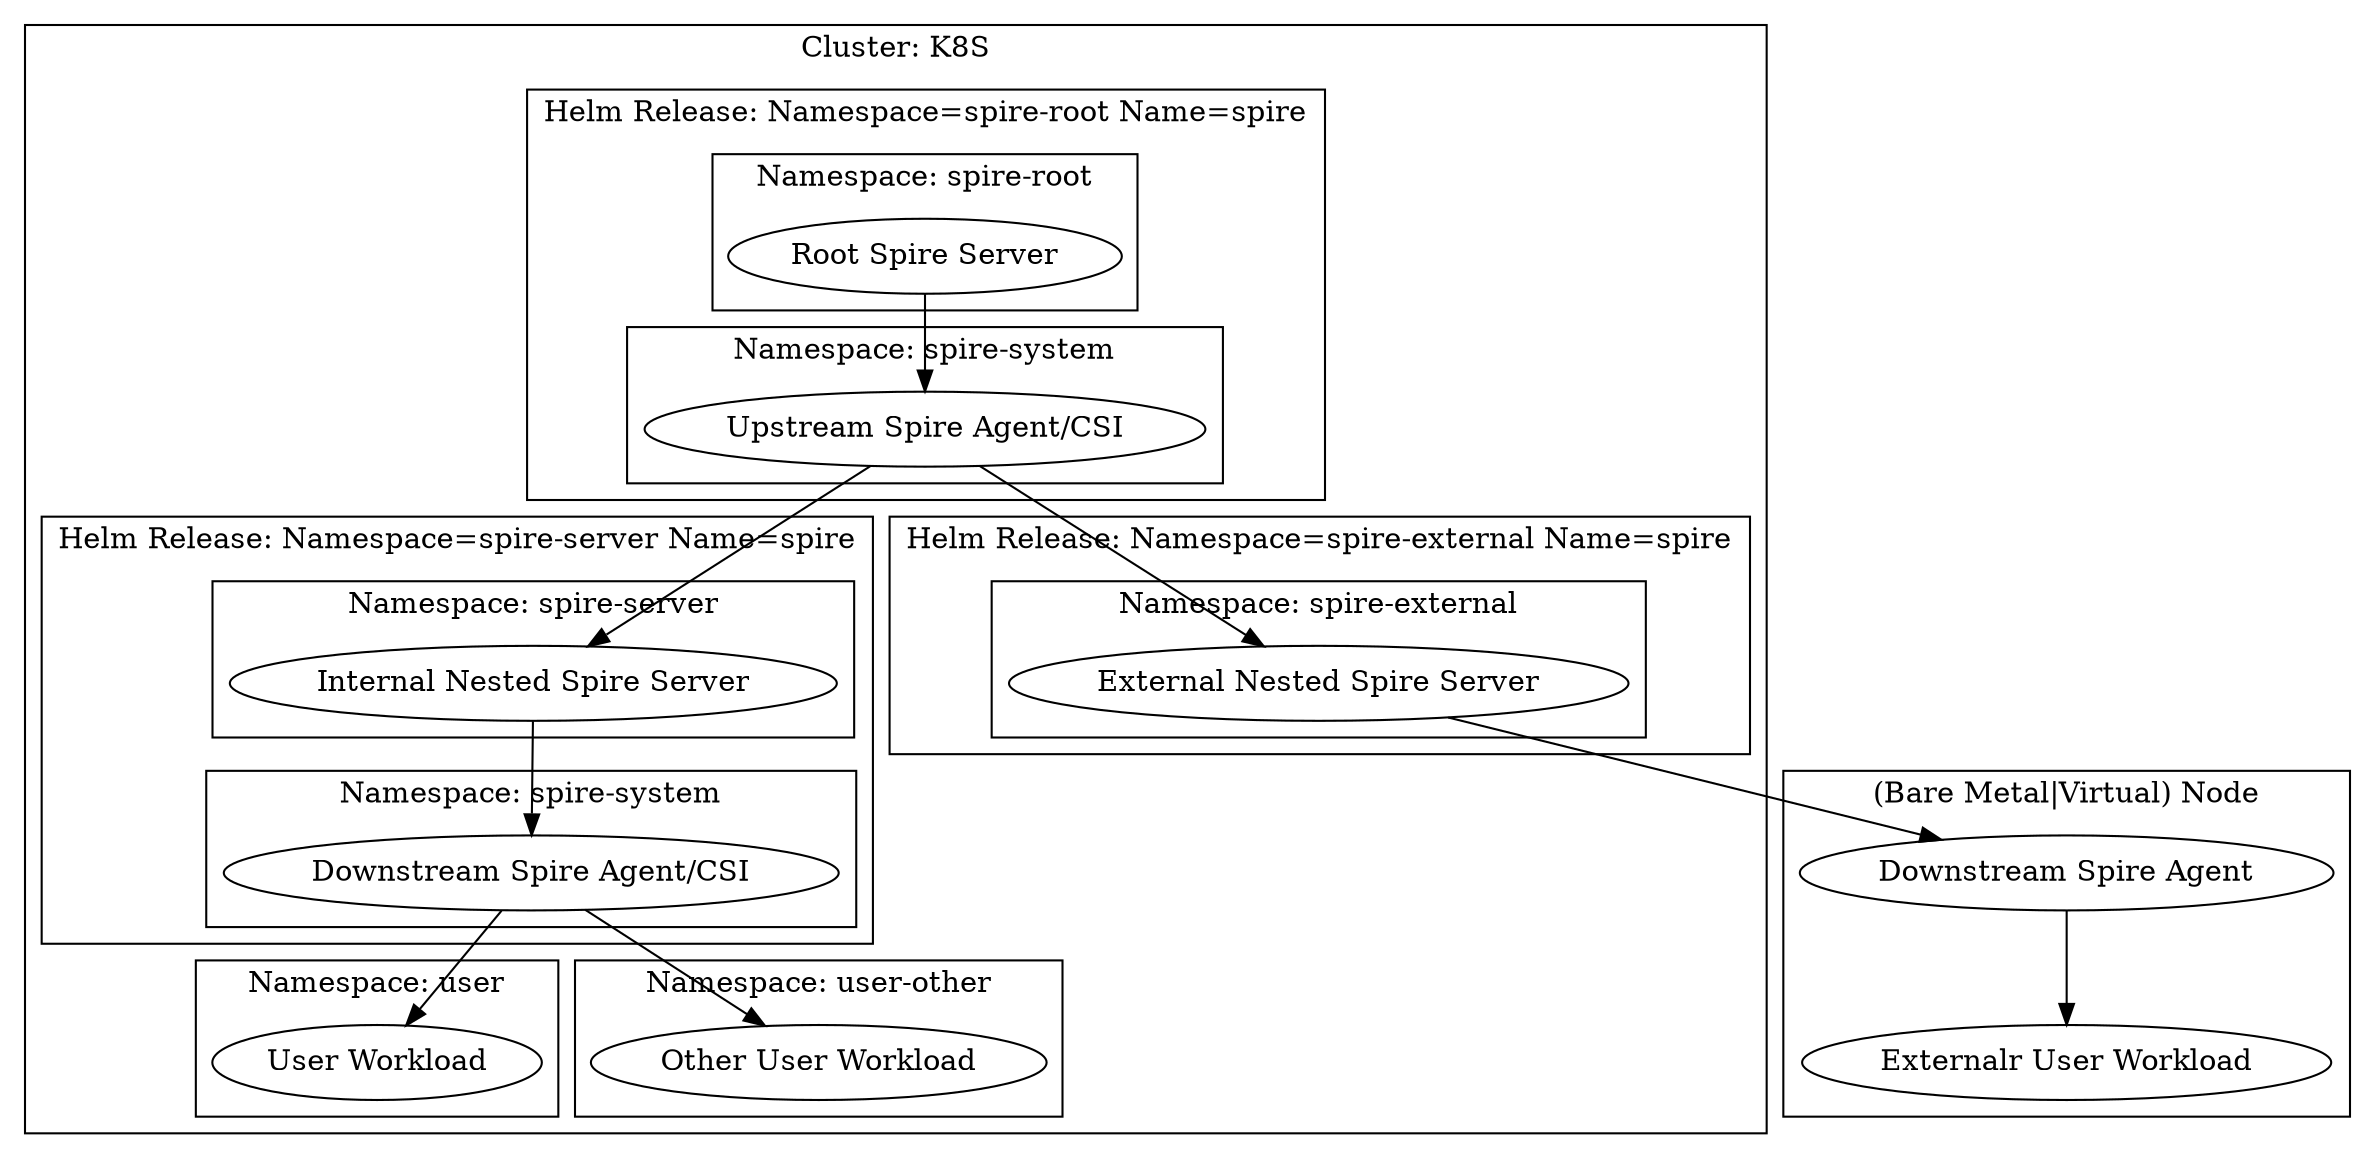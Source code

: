 digraph G {
  subgraph cluster_baremetal {
     label="(Bare Metal|Virtual) Node"
    spireDownstreamAgent3 [label="Downstream Spire Agent"];
    userWorkload3 [label="Externalr User Workload"];
  }
  subgraph cluster_k8s {
    label="Cluster: K8S";
    subgraph cluster_root_release {
      label="Helm Release: Namespace=spire-root Name=spire";
      subgraph cluster_ns_root {
        label="Namespace: spire-root"
        spireRoot [label="Root Spire Server"];
      }
      subgraph cluster_ns_1_system {
        label="Namespace: spire-system"
        spireUpstreamAgent1 [label="Upstream Spire Agent/CSI"];
      }
    }
    subgraph cluster_nested1_release {
      label="Helm Release: Namespace=spire-server Name=spire"
      subgraph cluster_ns_nested_server {
        label="Namespace: spire-server";
        spireServerNested1 [label="Internal Nested Spire Server"];
      }
      subgraph cluster_ns_nested_system {
        label="Namespace: spire-system";
        spireDownstreamAgent1 [label="Downstream Spire Agent/CSI"];
      }
    }
    subgraph cluster_ns_nested_system {
      label="Namespace: user";
      userWorkload1 [label="User Workload"];
    }
    subgraph cluster_ns_nested2_system {
      label="Namespace: user-other";
      userWorkload2 [label="Other User Workload"];
    }
    subgraph cluster_nested3_release {
      label="Helm Release: Namespace=spire-external Name=spire"
      subgraph cluster_ns_nested2_system {
        label="Namespace: spire-external";
        spireServerNested2 [label="External Nested Spire Server"];
      }
    }
    spireRoot -> spireUpstreamAgent1;
    spireUpstreamAgent1 -> spireServerNested1;
    spireServerNested1 -> spireDownstreamAgent1;
    spireDownstreamAgent1 -> userWorkload1;
    spireDownstreamAgent1 -> userWorkload2;
    spireUpstreamAgent1 -> spireServerNested2;
    spireServerNested2 -> spireDownstreamAgent3;
    spireDownstreamAgent3 -> userWorkload3;
  }
}
